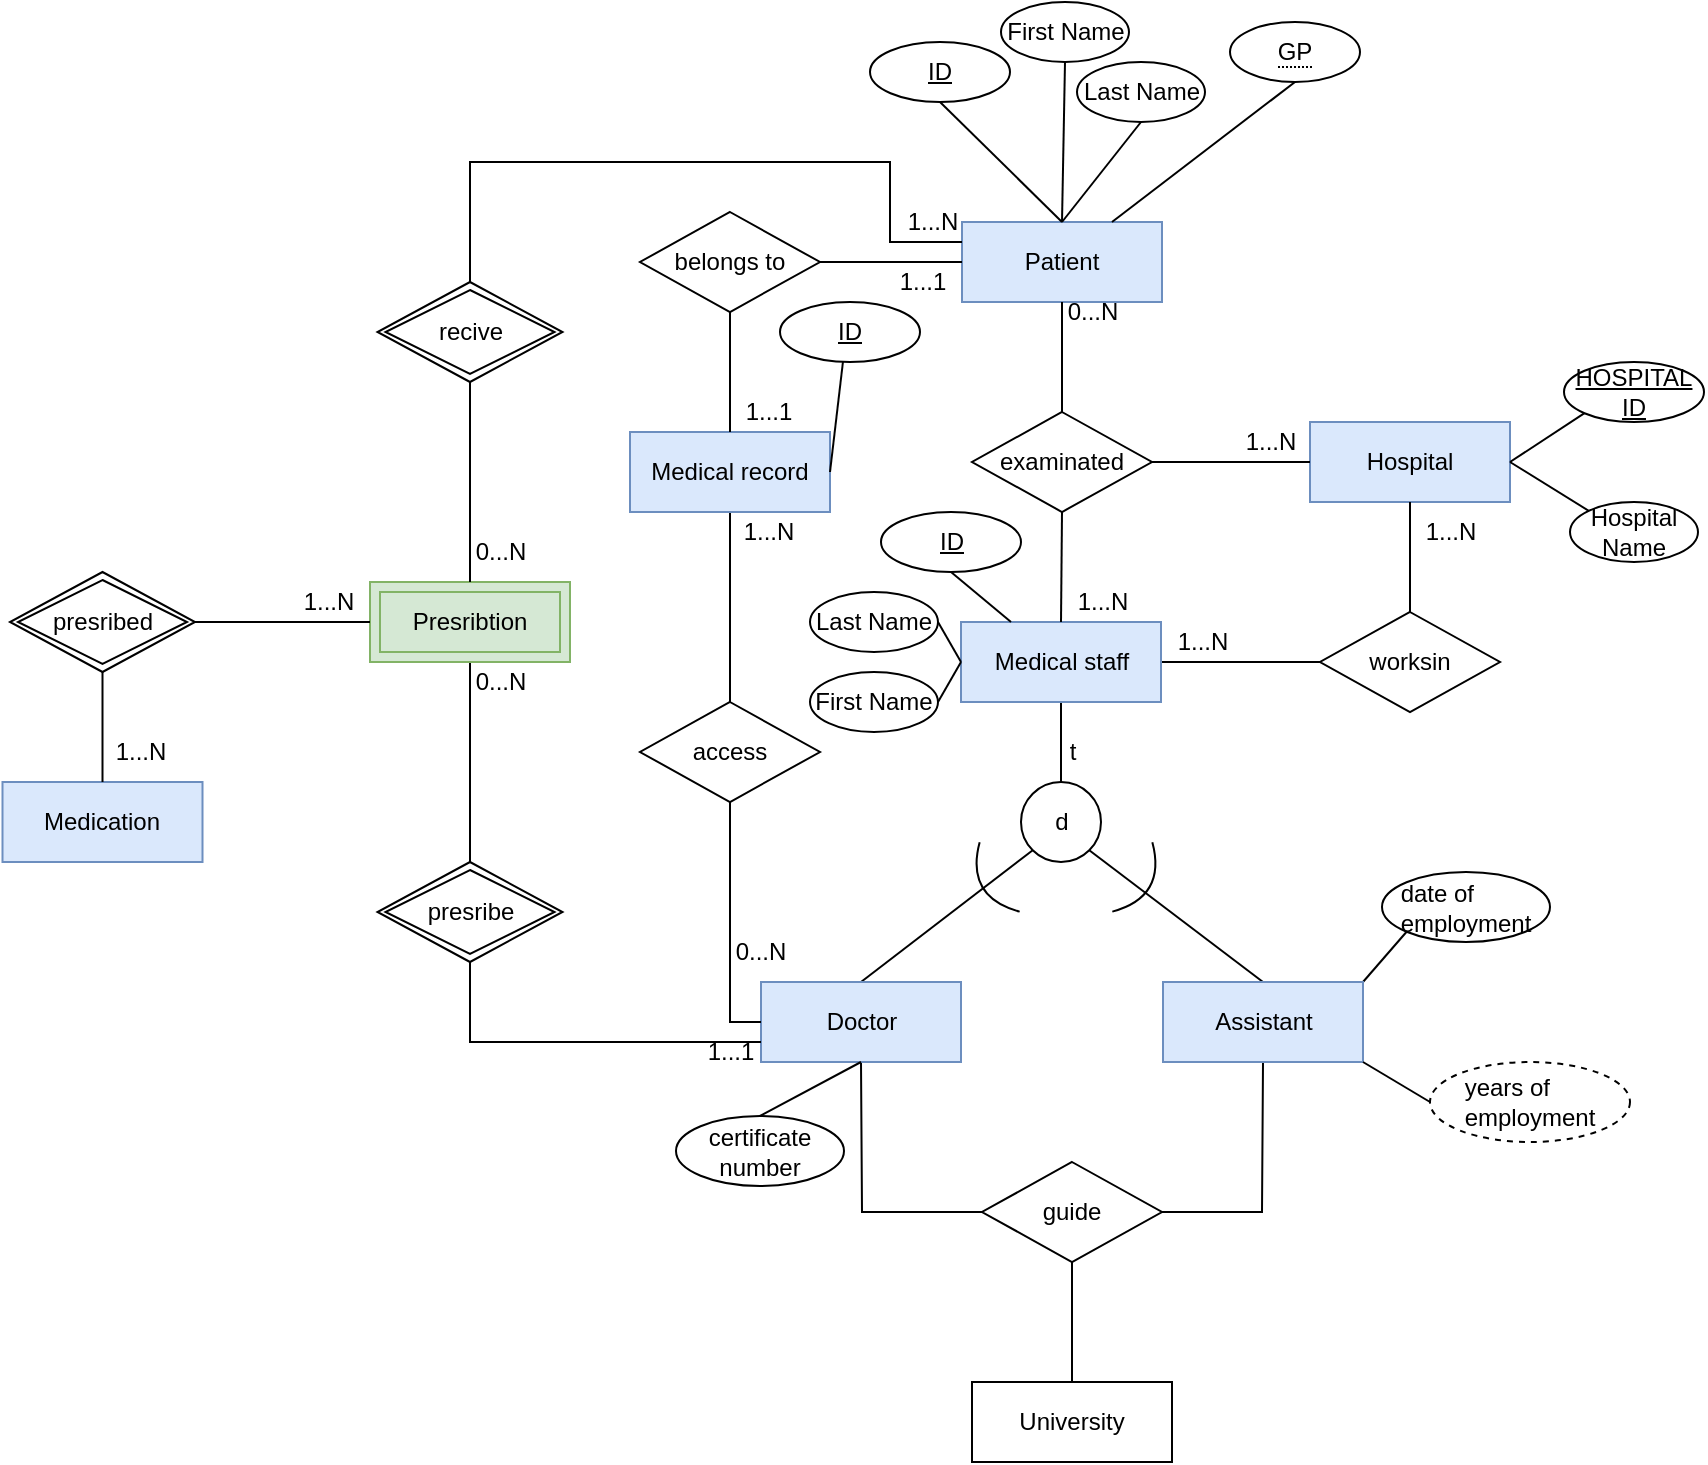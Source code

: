 <mxfile version="22.1.3" type="github">
  <diagram name="Page-1" id="135Mz8fbIhc5f4Y4-zg9">
    <mxGraphModel dx="1195" dy="622" grid="1" gridSize="10" guides="1" tooltips="1" connect="1" arrows="1" fold="1" page="1" pageScale="1" pageWidth="827" pageHeight="1169" math="0" shadow="0">
      <root>
        <mxCell id="0" />
        <mxCell id="1" parent="0" />
        <mxCell id="hziP3jtluFmY-buEPrSC-1" value="Patient" style="whiteSpace=wrap;html=1;align=center;fillColor=#dae8fc;strokeColor=#6c8ebf;" vertex="1" parent="1">
          <mxGeometry x="486" y="120" width="100" height="40" as="geometry" />
        </mxCell>
        <mxCell id="hziP3jtluFmY-buEPrSC-4" style="edgeStyle=none;rounded=0;orthogonalLoop=1;jettySize=auto;html=1;exitX=0.5;exitY=1;exitDx=0;exitDy=0;entryX=0.5;entryY=0;entryDx=0;entryDy=0;strokeColor=none;" edge="1" parent="1" source="hziP3jtluFmY-buEPrSC-3" target="hziP3jtluFmY-buEPrSC-1">
          <mxGeometry relative="1" as="geometry" />
        </mxCell>
        <mxCell id="hziP3jtluFmY-buEPrSC-3" value="&lt;div&gt;ID&lt;/div&gt;" style="ellipse;whiteSpace=wrap;html=1;align=center;fontStyle=4;" vertex="1" parent="1">
          <mxGeometry x="440" y="30" width="70" height="30" as="geometry" />
        </mxCell>
        <mxCell id="hziP3jtluFmY-buEPrSC-6" value="" style="edgeStyle=none;orthogonalLoop=1;jettySize=auto;html=1;rounded=0;entryX=0.5;entryY=1;entryDx=0;entryDy=0;exitX=0.5;exitY=0;exitDx=0;exitDy=0;endArrow=none;endFill=0;" edge="1" parent="1" source="hziP3jtluFmY-buEPrSC-1" target="hziP3jtluFmY-buEPrSC-3">
          <mxGeometry width="80" relative="1" as="geometry">
            <mxPoint x="526" y="360" as="sourcePoint" />
            <mxPoint x="606" y="360" as="targetPoint" />
            <Array as="points" />
          </mxGeometry>
        </mxCell>
        <mxCell id="hziP3jtluFmY-buEPrSC-91" style="edgeStyle=none;rounded=0;orthogonalLoop=1;jettySize=auto;html=1;exitX=0.5;exitY=1;exitDx=0;exitDy=0;entryX=0.5;entryY=0;entryDx=0;entryDy=0;endArrow=none;endFill=0;" edge="1" parent="1" source="hziP3jtluFmY-buEPrSC-8" target="hziP3jtluFmY-buEPrSC-1">
          <mxGeometry relative="1" as="geometry" />
        </mxCell>
        <mxCell id="hziP3jtluFmY-buEPrSC-8" value="First Name" style="ellipse;whiteSpace=wrap;html=1;align=center;" vertex="1" parent="1">
          <mxGeometry x="505.5" y="10" width="64" height="30" as="geometry" />
        </mxCell>
        <mxCell id="hziP3jtluFmY-buEPrSC-16" style="edgeStyle=none;rounded=0;orthogonalLoop=1;jettySize=auto;html=1;exitX=0.5;exitY=1;exitDx=0;exitDy=0;entryX=0.5;entryY=0;entryDx=0;entryDy=0;endArrow=none;endFill=0;" edge="1" parent="1" source="hziP3jtluFmY-buEPrSC-9" target="hziP3jtluFmY-buEPrSC-13">
          <mxGeometry relative="1" as="geometry" />
        </mxCell>
        <mxCell id="hziP3jtluFmY-buEPrSC-35" style="edgeStyle=none;rounded=0;orthogonalLoop=1;jettySize=auto;html=1;exitX=1;exitY=0.5;exitDx=0;exitDy=0;endArrow=none;endFill=0;entryX=0;entryY=0.5;entryDx=0;entryDy=0;" edge="1" parent="1" source="hziP3jtluFmY-buEPrSC-9" target="hziP3jtluFmY-buEPrSC-34">
          <mxGeometry relative="1" as="geometry">
            <mxPoint x="750" y="380" as="targetPoint" />
          </mxGeometry>
        </mxCell>
        <mxCell id="hziP3jtluFmY-buEPrSC-9" value="Medical staff" style="whiteSpace=wrap;html=1;align=center;fillColor=#dae8fc;strokeColor=#6c8ebf;" vertex="1" parent="1">
          <mxGeometry x="485.5" y="320" width="100" height="40" as="geometry" />
        </mxCell>
        <mxCell id="hziP3jtluFmY-buEPrSC-10" value="Hospital" style="whiteSpace=wrap;html=1;align=center;fillColor=#dae8fc;strokeColor=#6c8ebf;" vertex="1" parent="1">
          <mxGeometry x="660" y="220" width="100" height="40" as="geometry" />
        </mxCell>
        <mxCell id="hziP3jtluFmY-buEPrSC-18" style="rounded=0;orthogonalLoop=1;jettySize=auto;html=1;exitX=0.5;exitY=0;exitDx=0;exitDy=0;entryX=0;entryY=1;entryDx=0;entryDy=0;endArrow=none;endFill=0;" edge="1" parent="1" source="hziP3jtluFmY-buEPrSC-11" target="hziP3jtluFmY-buEPrSC-13">
          <mxGeometry relative="1" as="geometry" />
        </mxCell>
        <mxCell id="hziP3jtluFmY-buEPrSC-114" style="edgeStyle=none;rounded=0;orthogonalLoop=1;jettySize=auto;html=1;entryX=0;entryY=0.5;entryDx=0;entryDy=0;endArrow=none;endFill=0;exitX=0.5;exitY=1;exitDx=0;exitDy=0;" edge="1" parent="1" source="hziP3jtluFmY-buEPrSC-11" target="hziP3jtluFmY-buEPrSC-113">
          <mxGeometry relative="1" as="geometry">
            <mxPoint x="470" y="550" as="sourcePoint" />
            <Array as="points">
              <mxPoint x="436" y="615" />
            </Array>
          </mxGeometry>
        </mxCell>
        <mxCell id="hziP3jtluFmY-buEPrSC-11" value="Doctor" style="whiteSpace=wrap;html=1;align=center;fillColor=#dae8fc;strokeColor=#6c8ebf;" vertex="1" parent="1">
          <mxGeometry x="385.5" y="500" width="100" height="40" as="geometry" />
        </mxCell>
        <mxCell id="hziP3jtluFmY-buEPrSC-19" style="edgeStyle=none;rounded=0;orthogonalLoop=1;jettySize=auto;html=1;exitX=0.5;exitY=0;exitDx=0;exitDy=0;entryX=1;entryY=1;entryDx=0;entryDy=0;endArrow=none;endFill=0;" edge="1" parent="1" source="hziP3jtluFmY-buEPrSC-12" target="hziP3jtluFmY-buEPrSC-13">
          <mxGeometry relative="1" as="geometry" />
        </mxCell>
        <mxCell id="hziP3jtluFmY-buEPrSC-106" style="edgeStyle=none;rounded=0;orthogonalLoop=1;jettySize=auto;html=1;exitX=1;exitY=0;exitDx=0;exitDy=0;entryX=0;entryY=1;entryDx=0;entryDy=0;endArrow=none;endFill=0;" edge="1" parent="1" source="hziP3jtluFmY-buEPrSC-12" target="hziP3jtluFmY-buEPrSC-105">
          <mxGeometry relative="1" as="geometry" />
        </mxCell>
        <mxCell id="hziP3jtluFmY-buEPrSC-115" style="edgeStyle=none;rounded=0;orthogonalLoop=1;jettySize=auto;html=1;exitX=0.5;exitY=1;exitDx=0;exitDy=0;entryX=1;entryY=0.5;entryDx=0;entryDy=0;endArrow=none;endFill=0;" edge="1" parent="1" source="hziP3jtluFmY-buEPrSC-12" target="hziP3jtluFmY-buEPrSC-113">
          <mxGeometry relative="1" as="geometry">
            <Array as="points">
              <mxPoint x="636" y="615" />
            </Array>
          </mxGeometry>
        </mxCell>
        <mxCell id="hziP3jtluFmY-buEPrSC-12" value="Assistant" style="whiteSpace=wrap;html=1;align=center;fillColor=#dae8fc;strokeColor=#6c8ebf;" vertex="1" parent="1">
          <mxGeometry x="586.5" y="500" width="100" height="40" as="geometry" />
        </mxCell>
        <mxCell id="hziP3jtluFmY-buEPrSC-13" value="d" style="ellipse;whiteSpace=wrap;html=1;aspect=fixed;" vertex="1" parent="1">
          <mxGeometry x="515.5" y="400" width="40" height="40" as="geometry" />
        </mxCell>
        <mxCell id="hziP3jtluFmY-buEPrSC-20" value="t" style="text;html=1;align=center;verticalAlign=middle;resizable=0;points=[];autosize=1;strokeColor=none;fillColor=none;" vertex="1" parent="1">
          <mxGeometry x="525.5" y="370" width="30" height="30" as="geometry" />
        </mxCell>
        <mxCell id="hziP3jtluFmY-buEPrSC-21" value="" style="shape=dataStorage;whiteSpace=wrap;html=1;fixedSize=1;rotation=-30;direction=east;" vertex="1" parent="1">
          <mxGeometry x="495.5" y="430" width="10" height="40" as="geometry" />
        </mxCell>
        <mxCell id="hziP3jtluFmY-buEPrSC-31" value="" style="shape=dataStorage;whiteSpace=wrap;html=1;fixedSize=1;rotation=-240;direction=south;" vertex="1" parent="1">
          <mxGeometry x="555.5" y="445" width="40" height="10" as="geometry" />
        </mxCell>
        <mxCell id="hziP3jtluFmY-buEPrSC-32" value="examinated" style="shape=rhombus;perimeter=rhombusPerimeter;whiteSpace=wrap;html=1;align=center;" vertex="1" parent="1">
          <mxGeometry x="491" y="215" width="90" height="50" as="geometry" />
        </mxCell>
        <mxCell id="hziP3jtluFmY-buEPrSC-34" value="worksin" style="shape=rhombus;perimeter=rhombusPerimeter;whiteSpace=wrap;html=1;align=center;" vertex="1" parent="1">
          <mxGeometry x="665" y="315" width="90" height="50" as="geometry" />
        </mxCell>
        <mxCell id="hziP3jtluFmY-buEPrSC-36" style="edgeStyle=none;rounded=0;orthogonalLoop=1;jettySize=auto;html=1;exitX=0.5;exitY=0;exitDx=0;exitDy=0;endArrow=none;endFill=0;entryX=0.5;entryY=1;entryDx=0;entryDy=0;" edge="1" parent="1" source="hziP3jtluFmY-buEPrSC-34" target="hziP3jtluFmY-buEPrSC-10">
          <mxGeometry relative="1" as="geometry">
            <mxPoint x="674" y="349.667" as="targetPoint" />
            <mxPoint x="504" y="350" as="sourcePoint" />
          </mxGeometry>
        </mxCell>
        <mxCell id="hziP3jtluFmY-buEPrSC-38" style="edgeStyle=none;rounded=0;orthogonalLoop=1;jettySize=auto;html=1;endArrow=none;endFill=0;entryX=0;entryY=0.5;entryDx=0;entryDy=0;exitX=1;exitY=0.5;exitDx=0;exitDy=0;" edge="1" parent="1" source="hziP3jtluFmY-buEPrSC-32" target="hziP3jtluFmY-buEPrSC-10">
          <mxGeometry relative="1" as="geometry">
            <mxPoint x="740" y="140" as="targetPoint" />
            <mxPoint x="600" y="260" as="sourcePoint" />
          </mxGeometry>
        </mxCell>
        <mxCell id="hziP3jtluFmY-buEPrSC-39" style="edgeStyle=none;rounded=0;orthogonalLoop=1;jettySize=auto;html=1;exitX=0.5;exitY=0;exitDx=0;exitDy=0;endArrow=none;endFill=0;entryX=0.5;entryY=1;entryDx=0;entryDy=0;" edge="1" parent="1" source="hziP3jtluFmY-buEPrSC-32" target="hziP3jtluFmY-buEPrSC-1">
          <mxGeometry relative="1" as="geometry">
            <mxPoint x="790" y="379.667" as="targetPoint" />
            <mxPoint x="620" y="380" as="sourcePoint" />
          </mxGeometry>
        </mxCell>
        <mxCell id="hziP3jtluFmY-buEPrSC-40" style="edgeStyle=none;rounded=0;orthogonalLoop=1;jettySize=auto;html=1;exitX=0.5;exitY=1;exitDx=0;exitDy=0;endArrow=none;endFill=0;entryX=0.5;entryY=0;entryDx=0;entryDy=0;" edge="1" parent="1" source="hziP3jtluFmY-buEPrSC-32" target="hziP3jtluFmY-buEPrSC-9">
          <mxGeometry relative="1" as="geometry">
            <mxPoint x="800" y="389.667" as="targetPoint" />
            <mxPoint x="630" y="390" as="sourcePoint" />
          </mxGeometry>
        </mxCell>
        <mxCell id="hziP3jtluFmY-buEPrSC-46" style="edgeStyle=none;rounded=0;orthogonalLoop=1;jettySize=auto;html=1;exitX=0.5;exitY=1;exitDx=0;exitDy=0;entryX=0.5;entryY=0;entryDx=0;entryDy=0;endArrow=none;endFill=0;" edge="1" parent="1" source="hziP3jtluFmY-buEPrSC-41" target="hziP3jtluFmY-buEPrSC-44">
          <mxGeometry relative="1" as="geometry" />
        </mxCell>
        <mxCell id="hziP3jtluFmY-buEPrSC-41" value="Medical record" style="whiteSpace=wrap;html=1;align=center;fillColor=#dae8fc;strokeColor=#6c8ebf;" vertex="1" parent="1">
          <mxGeometry x="320" y="225" width="100" height="40" as="geometry" />
        </mxCell>
        <mxCell id="hziP3jtluFmY-buEPrSC-45" style="edgeStyle=orthogonalEdgeStyle;rounded=0;orthogonalLoop=1;jettySize=auto;html=1;exitX=0.5;exitY=1;exitDx=0;exitDy=0;entryX=0;entryY=0.5;entryDx=0;entryDy=0;endArrow=none;endFill=0;" edge="1" parent="1" source="hziP3jtluFmY-buEPrSC-44" target="hziP3jtluFmY-buEPrSC-11">
          <mxGeometry relative="1" as="geometry">
            <Array as="points">
              <mxPoint x="370" y="520" />
            </Array>
          </mxGeometry>
        </mxCell>
        <mxCell id="hziP3jtluFmY-buEPrSC-44" value="access" style="shape=rhombus;perimeter=rhombusPerimeter;whiteSpace=wrap;html=1;align=center;" vertex="1" parent="1">
          <mxGeometry x="325" y="360" width="90" height="50" as="geometry" />
        </mxCell>
        <mxCell id="hziP3jtluFmY-buEPrSC-49" style="rounded=0;orthogonalLoop=1;jettySize=auto;html=1;exitX=1;exitY=0.5;exitDx=0;exitDy=0;entryX=0;entryY=0.5;entryDx=0;entryDy=0;endArrow=none;endFill=0;" edge="1" parent="1" source="hziP3jtluFmY-buEPrSC-48" target="hziP3jtluFmY-buEPrSC-1">
          <mxGeometry relative="1" as="geometry" />
        </mxCell>
        <mxCell id="hziP3jtluFmY-buEPrSC-50" style="edgeStyle=none;rounded=0;orthogonalLoop=1;jettySize=auto;html=1;exitX=0.5;exitY=1;exitDx=0;exitDy=0;entryX=0.5;entryY=0;entryDx=0;entryDy=0;endArrow=none;endFill=0;" edge="1" parent="1" source="hziP3jtluFmY-buEPrSC-48" target="hziP3jtluFmY-buEPrSC-41">
          <mxGeometry relative="1" as="geometry" />
        </mxCell>
        <mxCell id="hziP3jtluFmY-buEPrSC-48" value="belongs to" style="shape=rhombus;perimeter=rhombusPerimeter;whiteSpace=wrap;html=1;align=center;" vertex="1" parent="1">
          <mxGeometry x="325" y="115" width="90" height="50" as="geometry" />
        </mxCell>
        <mxCell id="hziP3jtluFmY-buEPrSC-54" value="Medication" style="whiteSpace=wrap;html=1;align=center;fillColor=#dae8fc;strokeColor=#6c8ebf;" vertex="1" parent="1">
          <mxGeometry x="6.25" y="400" width="100" height="40" as="geometry" />
        </mxCell>
        <mxCell id="hziP3jtluFmY-buEPrSC-62" style="edgeStyle=none;rounded=0;orthogonalLoop=1;jettySize=auto;html=1;exitX=0.5;exitY=1;exitDx=0;exitDy=0;entryX=0.5;entryY=0;entryDx=0;entryDy=0;endArrow=none;endFill=0;" edge="1" parent="1" source="hziP3jtluFmY-buEPrSC-58" target="hziP3jtluFmY-buEPrSC-59">
          <mxGeometry relative="1" as="geometry" />
        </mxCell>
        <mxCell id="hziP3jtluFmY-buEPrSC-58" value="Presribtion" style="shape=ext;margin=3;double=1;whiteSpace=wrap;html=1;align=center;fillColor=#d5e8d4;strokeColor=#82b366;" vertex="1" parent="1">
          <mxGeometry x="190" y="300" width="100" height="40" as="geometry" />
        </mxCell>
        <mxCell id="hziP3jtluFmY-buEPrSC-59" value="presribe" style="shape=rhombus;double=1;perimeter=rhombusPerimeter;whiteSpace=wrap;html=1;align=center;" vertex="1" parent="1">
          <mxGeometry x="193.75" y="440" width="92.5" height="50" as="geometry" />
        </mxCell>
        <mxCell id="hziP3jtluFmY-buEPrSC-67" style="edgeStyle=none;rounded=0;orthogonalLoop=1;jettySize=auto;html=1;exitX=0.5;exitY=0;exitDx=0;exitDy=0;entryX=0;entryY=0.25;entryDx=0;entryDy=0;endArrow=none;endFill=0;" edge="1" parent="1" source="hziP3jtluFmY-buEPrSC-60" target="hziP3jtluFmY-buEPrSC-1">
          <mxGeometry relative="1" as="geometry">
            <Array as="points">
              <mxPoint x="240" y="90" />
              <mxPoint x="450" y="90" />
              <mxPoint x="450" y="130" />
            </Array>
          </mxGeometry>
        </mxCell>
        <mxCell id="hziP3jtluFmY-buEPrSC-60" value="recive" style="shape=rhombus;double=1;perimeter=rhombusPerimeter;whiteSpace=wrap;html=1;align=center;" vertex="1" parent="1">
          <mxGeometry x="193.75" y="150" width="92.5" height="50" as="geometry" />
        </mxCell>
        <mxCell id="hziP3jtluFmY-buEPrSC-61" value="presribed" style="shape=rhombus;double=1;perimeter=rhombusPerimeter;whiteSpace=wrap;html=1;align=center;" vertex="1" parent="1">
          <mxGeometry x="10" y="295" width="92.5" height="50" as="geometry" />
        </mxCell>
        <mxCell id="hziP3jtluFmY-buEPrSC-63" style="edgeStyle=none;rounded=0;orthogonalLoop=1;jettySize=auto;html=1;exitX=1;exitY=0.5;exitDx=0;exitDy=0;entryX=0;entryY=0.5;entryDx=0;entryDy=0;endArrow=none;endFill=0;" edge="1" parent="1" source="hziP3jtluFmY-buEPrSC-61" target="hziP3jtluFmY-buEPrSC-58">
          <mxGeometry relative="1" as="geometry">
            <mxPoint x="250" y="350" as="sourcePoint" />
            <mxPoint x="250" y="450" as="targetPoint" />
          </mxGeometry>
        </mxCell>
        <mxCell id="hziP3jtluFmY-buEPrSC-64" style="edgeStyle=none;rounded=0;orthogonalLoop=1;jettySize=auto;html=1;exitX=0.5;exitY=1;exitDx=0;exitDy=0;entryX=0.5;entryY=0;entryDx=0;entryDy=0;endArrow=none;endFill=0;" edge="1" parent="1" source="hziP3jtluFmY-buEPrSC-61" target="hziP3jtluFmY-buEPrSC-54">
          <mxGeometry relative="1" as="geometry">
            <mxPoint x="260" y="360" as="sourcePoint" />
            <mxPoint x="260" y="460" as="targetPoint" />
          </mxGeometry>
        </mxCell>
        <mxCell id="hziP3jtluFmY-buEPrSC-65" style="edgeStyle=none;rounded=0;orthogonalLoop=1;jettySize=auto;html=1;exitX=0.5;exitY=1;exitDx=0;exitDy=0;endArrow=none;endFill=0;entryX=0.5;entryY=0;entryDx=0;entryDy=0;" edge="1" parent="1" source="hziP3jtluFmY-buEPrSC-60" target="hziP3jtluFmY-buEPrSC-58">
          <mxGeometry relative="1" as="geometry">
            <mxPoint x="260" y="195" as="sourcePoint" />
            <mxPoint x="260" y="285" as="targetPoint" />
          </mxGeometry>
        </mxCell>
        <mxCell id="hziP3jtluFmY-buEPrSC-66" style="edgeStyle=none;rounded=0;orthogonalLoop=1;jettySize=auto;html=1;exitX=0;exitY=0.75;exitDx=0;exitDy=0;entryX=0.5;entryY=1;entryDx=0;entryDy=0;endArrow=none;endFill=0;" edge="1" parent="1" source="hziP3jtluFmY-buEPrSC-11" target="hziP3jtluFmY-buEPrSC-59">
          <mxGeometry relative="1" as="geometry">
            <mxPoint x="280" y="380" as="sourcePoint" />
            <mxPoint x="280" y="480" as="targetPoint" />
            <Array as="points">
              <mxPoint x="240" y="530" />
            </Array>
          </mxGeometry>
        </mxCell>
        <mxCell id="hziP3jtluFmY-buEPrSC-68" value="1...N" style="text;html=1;align=center;verticalAlign=middle;resizable=0;points=[];autosize=1;strokeColor=none;fillColor=none;" vertex="1" parent="1">
          <mxGeometry x="705" y="260" width="50" height="30" as="geometry" />
        </mxCell>
        <mxCell id="hziP3jtluFmY-buEPrSC-70" value="1...N" style="text;html=1;align=center;verticalAlign=middle;resizable=0;points=[];autosize=1;strokeColor=none;fillColor=none;" vertex="1" parent="1">
          <mxGeometry x="581" y="315" width="50" height="30" as="geometry" />
        </mxCell>
        <mxCell id="hziP3jtluFmY-buEPrSC-71" value="1...N" style="text;html=1;align=center;verticalAlign=middle;resizable=0;points=[];autosize=1;strokeColor=none;fillColor=none;" vertex="1" parent="1">
          <mxGeometry x="531" y="295" width="50" height="30" as="geometry" />
        </mxCell>
        <mxCell id="hziP3jtluFmY-buEPrSC-72" value="0...N" style="text;html=1;align=center;verticalAlign=middle;resizable=0;points=[];autosize=1;strokeColor=none;fillColor=none;" vertex="1" parent="1">
          <mxGeometry x="525.5" y="150" width="50" height="30" as="geometry" />
        </mxCell>
        <mxCell id="hziP3jtluFmY-buEPrSC-73" value="1...N" style="text;html=1;align=center;verticalAlign=middle;resizable=0;points=[];autosize=1;strokeColor=none;fillColor=none;" vertex="1" parent="1">
          <mxGeometry x="363.5" y="260" width="50" height="30" as="geometry" />
        </mxCell>
        <mxCell id="hziP3jtluFmY-buEPrSC-74" value="0...N" style="text;html=1;align=center;verticalAlign=middle;resizable=0;points=[];autosize=1;strokeColor=none;fillColor=none;" vertex="1" parent="1">
          <mxGeometry x="360" y="470" width="50" height="30" as="geometry" />
        </mxCell>
        <mxCell id="hziP3jtluFmY-buEPrSC-75" value="1...1" style="text;html=1;align=center;verticalAlign=middle;resizable=0;points=[];autosize=1;strokeColor=none;fillColor=none;" vertex="1" parent="1">
          <mxGeometry x="345" y="520" width="50" height="30" as="geometry" />
        </mxCell>
        <mxCell id="hziP3jtluFmY-buEPrSC-79" value="1...1" style="text;html=1;align=center;verticalAlign=middle;resizable=0;points=[];autosize=1;strokeColor=none;fillColor=none;" vertex="1" parent="1">
          <mxGeometry x="363.5" y="200" width="50" height="30" as="geometry" />
        </mxCell>
        <mxCell id="hziP3jtluFmY-buEPrSC-80" value="1...1" style="text;html=1;align=center;verticalAlign=middle;resizable=0;points=[];autosize=1;strokeColor=none;fillColor=none;" vertex="1" parent="1">
          <mxGeometry x="441" y="135" width="50" height="30" as="geometry" />
        </mxCell>
        <mxCell id="hziP3jtluFmY-buEPrSC-83" value="1...N" style="text;html=1;align=center;verticalAlign=middle;resizable=0;points=[];autosize=1;strokeColor=none;fillColor=none;" vertex="1" parent="1">
          <mxGeometry x="445.5" y="105" width="50" height="30" as="geometry" />
        </mxCell>
        <mxCell id="hziP3jtluFmY-buEPrSC-84" value="0...N" style="text;html=1;align=center;verticalAlign=middle;resizable=0;points=[];autosize=1;strokeColor=none;fillColor=none;" vertex="1" parent="1">
          <mxGeometry x="230" y="270" width="50" height="30" as="geometry" />
        </mxCell>
        <mxCell id="hziP3jtluFmY-buEPrSC-85" value="0...N" style="text;html=1;align=center;verticalAlign=middle;resizable=0;points=[];autosize=1;strokeColor=none;fillColor=none;" vertex="1" parent="1">
          <mxGeometry x="230" y="335" width="50" height="30" as="geometry" />
        </mxCell>
        <mxCell id="hziP3jtluFmY-buEPrSC-86" value="1...N" style="text;html=1;align=center;verticalAlign=middle;resizable=0;points=[];autosize=1;strokeColor=none;fillColor=none;" vertex="1" parent="1">
          <mxGeometry x="50" y="370" width="50" height="30" as="geometry" />
        </mxCell>
        <mxCell id="hziP3jtluFmY-buEPrSC-87" value="1...N" style="text;html=1;align=center;verticalAlign=middle;resizable=0;points=[];autosize=1;strokeColor=none;fillColor=none;" vertex="1" parent="1">
          <mxGeometry x="143.75" y="295" width="50" height="30" as="geometry" />
        </mxCell>
        <mxCell id="hziP3jtluFmY-buEPrSC-90" style="edgeStyle=none;rounded=0;orthogonalLoop=1;jettySize=auto;html=1;exitX=0.5;exitY=1;exitDx=0;exitDy=0;entryX=0.5;entryY=0;entryDx=0;entryDy=0;endArrow=none;endFill=0;" edge="1" parent="1" source="hziP3jtluFmY-buEPrSC-88" target="hziP3jtluFmY-buEPrSC-1">
          <mxGeometry relative="1" as="geometry" />
        </mxCell>
        <mxCell id="hziP3jtluFmY-buEPrSC-88" value="Last Name" style="ellipse;whiteSpace=wrap;html=1;align=center;" vertex="1" parent="1">
          <mxGeometry x="543.5" y="40" width="64" height="30" as="geometry" />
        </mxCell>
        <mxCell id="hziP3jtluFmY-buEPrSC-95" style="edgeStyle=none;rounded=0;orthogonalLoop=1;jettySize=auto;html=1;exitX=0.5;exitY=1;exitDx=0;exitDy=0;entryX=0.75;entryY=0;entryDx=0;entryDy=0;endArrow=none;endFill=0;" edge="1" parent="1" source="hziP3jtluFmY-buEPrSC-94" target="hziP3jtluFmY-buEPrSC-1">
          <mxGeometry relative="1" as="geometry" />
        </mxCell>
        <mxCell id="hziP3jtluFmY-buEPrSC-94" value="&lt;span style=&quot;border-bottom: 1px dotted&quot;&gt;GP&lt;/span&gt;" style="ellipse;whiteSpace=wrap;html=1;align=center;" vertex="1" parent="1">
          <mxGeometry x="620" y="20" width="65" height="30" as="geometry" />
        </mxCell>
        <mxCell id="hziP3jtluFmY-buEPrSC-102" style="edgeStyle=none;rounded=0;orthogonalLoop=1;jettySize=auto;html=1;exitX=0;exitY=0;exitDx=0;exitDy=0;entryX=1;entryY=0.5;entryDx=0;entryDy=0;endArrow=none;endFill=0;" edge="1" parent="1" source="hziP3jtluFmY-buEPrSC-100" target="hziP3jtluFmY-buEPrSC-10">
          <mxGeometry relative="1" as="geometry" />
        </mxCell>
        <mxCell id="hziP3jtluFmY-buEPrSC-100" value="Hospital Name" style="ellipse;whiteSpace=wrap;html=1;align=center;" vertex="1" parent="1">
          <mxGeometry x="790" y="260" width="64" height="30" as="geometry" />
        </mxCell>
        <mxCell id="hziP3jtluFmY-buEPrSC-103" style="edgeStyle=none;rounded=0;orthogonalLoop=1;jettySize=auto;html=1;exitX=0;exitY=1;exitDx=0;exitDy=0;entryX=1;entryY=0.5;entryDx=0;entryDy=0;endArrow=none;endFill=0;" edge="1" parent="1" source="hziP3jtluFmY-buEPrSC-101" target="hziP3jtluFmY-buEPrSC-10">
          <mxGeometry relative="1" as="geometry">
            <mxPoint x="810" y="230" as="targetPoint" />
          </mxGeometry>
        </mxCell>
        <mxCell id="hziP3jtluFmY-buEPrSC-101" value="HOSPITAL&lt;div&gt;ID&lt;/div&gt;" style="ellipse;whiteSpace=wrap;html=1;align=center;fontStyle=4;" vertex="1" parent="1">
          <mxGeometry x="787" y="190" width="70" height="30" as="geometry" />
        </mxCell>
        <mxCell id="hziP3jtluFmY-buEPrSC-105" value="&lt;pre dir=&quot;ltr&quot; data-ved=&quot;2ahUKEwiju8bF79qCAxW22gIHHb08BLAQ3ewLegQIARAP&quot; style=&quot;text-align:left&quot; id=&quot;tw-target-text&quot; data-placeholder=&quot;Prevod&quot; class=&quot;tw-data-text tw-text-large tw-ta&quot;&gt;&lt;font face=&quot;Helvetica&quot;&gt;date of &lt;br&gt;employment&lt;/font&gt;&lt;/pre&gt;" style="ellipse;whiteSpace=wrap;html=1;align=center;" vertex="1" parent="1">
          <mxGeometry x="696" y="445" width="84" height="35" as="geometry" />
        </mxCell>
        <mxCell id="hziP3jtluFmY-buEPrSC-108" style="edgeStyle=none;rounded=0;orthogonalLoop=1;jettySize=auto;html=1;exitX=0;exitY=0.5;exitDx=0;exitDy=0;entryX=1;entryY=1;entryDx=0;entryDy=0;endArrow=none;endFill=0;" edge="1" parent="1" source="hziP3jtluFmY-buEPrSC-107" target="hziP3jtluFmY-buEPrSC-12">
          <mxGeometry relative="1" as="geometry" />
        </mxCell>
        <mxCell id="hziP3jtluFmY-buEPrSC-107" value="&lt;pre dir=&quot;ltr&quot; data-ved=&quot;2ahUKEwiju8bF79qCAxW22gIHHb08BLAQ3ewLegQIARAP&quot; style=&quot;text-align:left&quot; id=&quot;tw-target-text&quot; data-placeholder=&quot;Prevod&quot; class=&quot;tw-data-text tw-text-large tw-ta&quot;&gt;&lt;font face=&quot;Helvetica&quot;&gt;years of &lt;br&gt;employment&lt;/font&gt;&lt;/pre&gt;" style="ellipse;whiteSpace=wrap;html=1;align=center;dashed=1;" vertex="1" parent="1">
          <mxGeometry x="720" y="540" width="100" height="40" as="geometry" />
        </mxCell>
        <mxCell id="hziP3jtluFmY-buEPrSC-111" style="edgeStyle=none;rounded=0;orthogonalLoop=1;jettySize=auto;html=1;exitX=0.5;exitY=0;exitDx=0;exitDy=0;entryX=0.5;entryY=1;entryDx=0;entryDy=0;endArrow=none;endFill=0;" edge="1" parent="1" source="hziP3jtluFmY-buEPrSC-110" target="hziP3jtluFmY-buEPrSC-11">
          <mxGeometry relative="1" as="geometry" />
        </mxCell>
        <mxCell id="hziP3jtluFmY-buEPrSC-110" value="certificate number" style="ellipse;whiteSpace=wrap;html=1;align=center;" vertex="1" parent="1">
          <mxGeometry x="343" y="567" width="84" height="35" as="geometry" />
        </mxCell>
        <mxCell id="hziP3jtluFmY-buEPrSC-113" value="&lt;div&gt;guide&lt;/div&gt;" style="shape=rhombus;perimeter=rhombusPerimeter;whiteSpace=wrap;html=1;align=center;" vertex="1" parent="1">
          <mxGeometry x="496" y="590" width="90" height="50" as="geometry" />
        </mxCell>
        <mxCell id="hziP3jtluFmY-buEPrSC-117" style="edgeStyle=none;rounded=0;orthogonalLoop=1;jettySize=auto;html=1;exitX=0.5;exitY=0;exitDx=0;exitDy=0;entryX=0.5;entryY=1;entryDx=0;entryDy=0;endArrow=none;endFill=0;" edge="1" parent="1" source="hziP3jtluFmY-buEPrSC-116" target="hziP3jtluFmY-buEPrSC-113">
          <mxGeometry relative="1" as="geometry" />
        </mxCell>
        <mxCell id="hziP3jtluFmY-buEPrSC-116" value="University" style="whiteSpace=wrap;html=1;align=center;" vertex="1" parent="1">
          <mxGeometry x="491" y="700" width="100" height="40" as="geometry" />
        </mxCell>
        <mxCell id="hziP3jtluFmY-buEPrSC-118" value="1...N" style="text;html=1;align=center;verticalAlign=middle;resizable=0;points=[];autosize=1;strokeColor=none;fillColor=none;" vertex="1" parent="1">
          <mxGeometry x="615" y="215" width="50" height="30" as="geometry" />
        </mxCell>
        <mxCell id="hziP3jtluFmY-buEPrSC-121" style="edgeStyle=none;rounded=0;orthogonalLoop=1;jettySize=auto;html=1;exitX=0.5;exitY=0;exitDx=0;exitDy=0;entryX=1;entryY=0.5;entryDx=0;entryDy=0;endArrow=none;endFill=0;" edge="1" parent="1" source="hziP3jtluFmY-buEPrSC-120" target="hziP3jtluFmY-buEPrSC-41">
          <mxGeometry relative="1" as="geometry" />
        </mxCell>
        <mxCell id="hziP3jtluFmY-buEPrSC-120" value="&lt;div&gt;ID&lt;/div&gt;" style="ellipse;whiteSpace=wrap;html=1;align=center;fontStyle=4;" vertex="1" parent="1">
          <mxGeometry x="395" y="160" width="70" height="30" as="geometry" />
        </mxCell>
        <mxCell id="hziP3jtluFmY-buEPrSC-123" style="edgeStyle=none;rounded=0;orthogonalLoop=1;jettySize=auto;html=1;exitX=0.5;exitY=1;exitDx=0;exitDy=0;entryX=0.25;entryY=0;entryDx=0;entryDy=0;endArrow=none;endFill=0;" edge="1" parent="1" source="hziP3jtluFmY-buEPrSC-122" target="hziP3jtluFmY-buEPrSC-9">
          <mxGeometry relative="1" as="geometry" />
        </mxCell>
        <mxCell id="hziP3jtluFmY-buEPrSC-122" value="&lt;div&gt;ID&lt;/div&gt;" style="ellipse;whiteSpace=wrap;html=1;align=center;fontStyle=4;" vertex="1" parent="1">
          <mxGeometry x="445.5" y="265" width="70" height="30" as="geometry" />
        </mxCell>
        <mxCell id="hziP3jtluFmY-buEPrSC-129" style="edgeStyle=none;rounded=0;orthogonalLoop=1;jettySize=auto;html=1;exitX=1;exitY=0.5;exitDx=0;exitDy=0;entryX=0;entryY=0.5;entryDx=0;entryDy=0;endArrow=none;endFill=0;" edge="1" parent="1" source="hziP3jtluFmY-buEPrSC-124" target="hziP3jtluFmY-buEPrSC-9">
          <mxGeometry relative="1" as="geometry">
            <mxPoint x="480" y="310.0" as="targetPoint" />
          </mxGeometry>
        </mxCell>
        <mxCell id="hziP3jtluFmY-buEPrSC-124" value="Last Name" style="ellipse;whiteSpace=wrap;html=1;align=center;" vertex="1" parent="1">
          <mxGeometry x="410" y="305" width="64" height="30" as="geometry" />
        </mxCell>
        <mxCell id="hziP3jtluFmY-buEPrSC-128" style="edgeStyle=none;rounded=0;orthogonalLoop=1;jettySize=auto;html=1;exitX=1;exitY=0.5;exitDx=0;exitDy=0;entryX=0;entryY=0.5;entryDx=0;entryDy=0;endArrow=none;endFill=0;" edge="1" parent="1" source="hziP3jtluFmY-buEPrSC-126" target="hziP3jtluFmY-buEPrSC-9">
          <mxGeometry relative="1" as="geometry" />
        </mxCell>
        <mxCell id="hziP3jtluFmY-buEPrSC-126" value="First Name" style="ellipse;whiteSpace=wrap;html=1;align=center;" vertex="1" parent="1">
          <mxGeometry x="410" y="345" width="64" height="30" as="geometry" />
        </mxCell>
      </root>
    </mxGraphModel>
  </diagram>
</mxfile>
